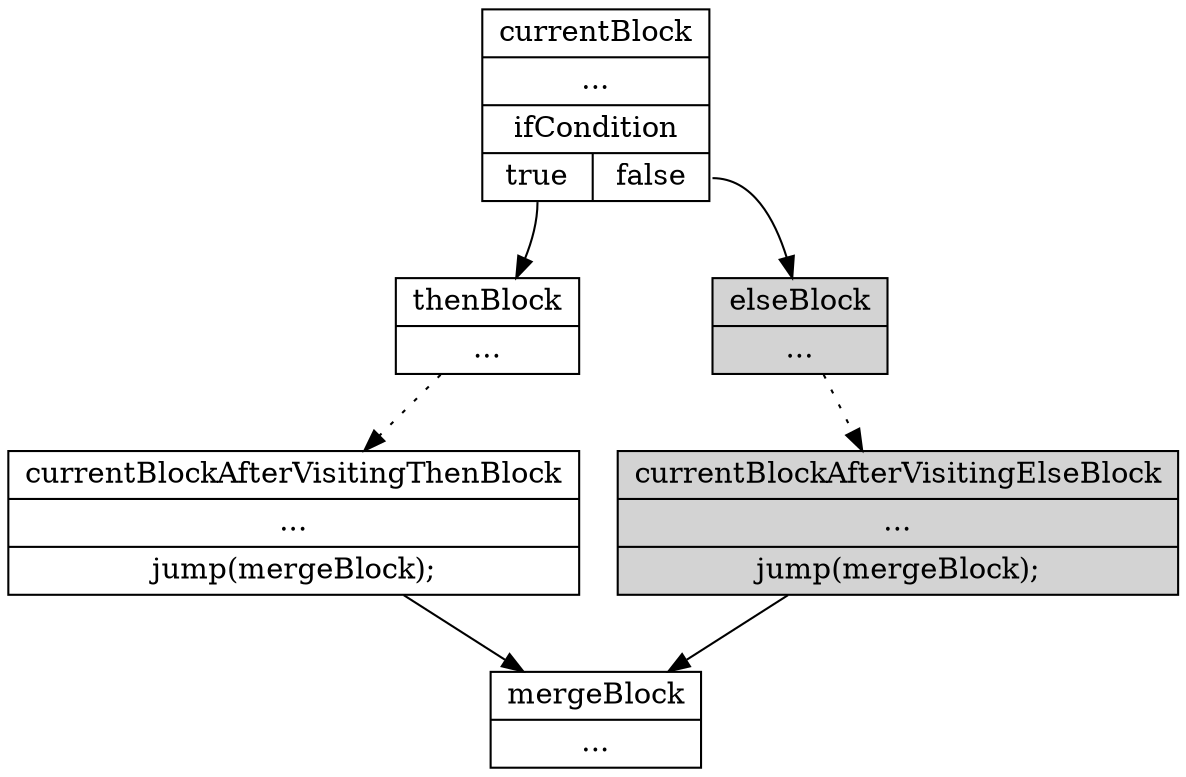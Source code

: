 digraph G {
	node [shape=record];
	elseBlock, currentBlockAfterVisitingElseBlock [style=filled,color=black,fillcolor=lightgrey];
	currentBlock [label="{currentBlock|...|ifCondition|{<true>true|<false>false}}"];
	thenBlock [label="{thenBlock|...}"];
	elseBlock [label="{elseBlock|...}"];
	currentBlockAfterVisitingThenBlock [label="{currentBlockAfterVisitingThenBlock|...|jump(mergeBlock);}"];
	currentBlockAfterVisitingElseBlock [label="{currentBlockAfterVisitingElseBlock|...|jump(mergeBlock);}"];
	mergeBlock [label="{mergeBlock|...}"];
	currentBlock:true -> thenBlock;
	currentBlock:false -> elseBlock;
	thenBlock -> currentBlockAfterVisitingThenBlock [style=dotted];
	elseBlock -> currentBlockAfterVisitingElseBlock [style=dotted];
	currentBlockAfterVisitingThenBlock -> mergeBlock;
	currentBlockAfterVisitingElseBlock -> mergeBlock;
}
